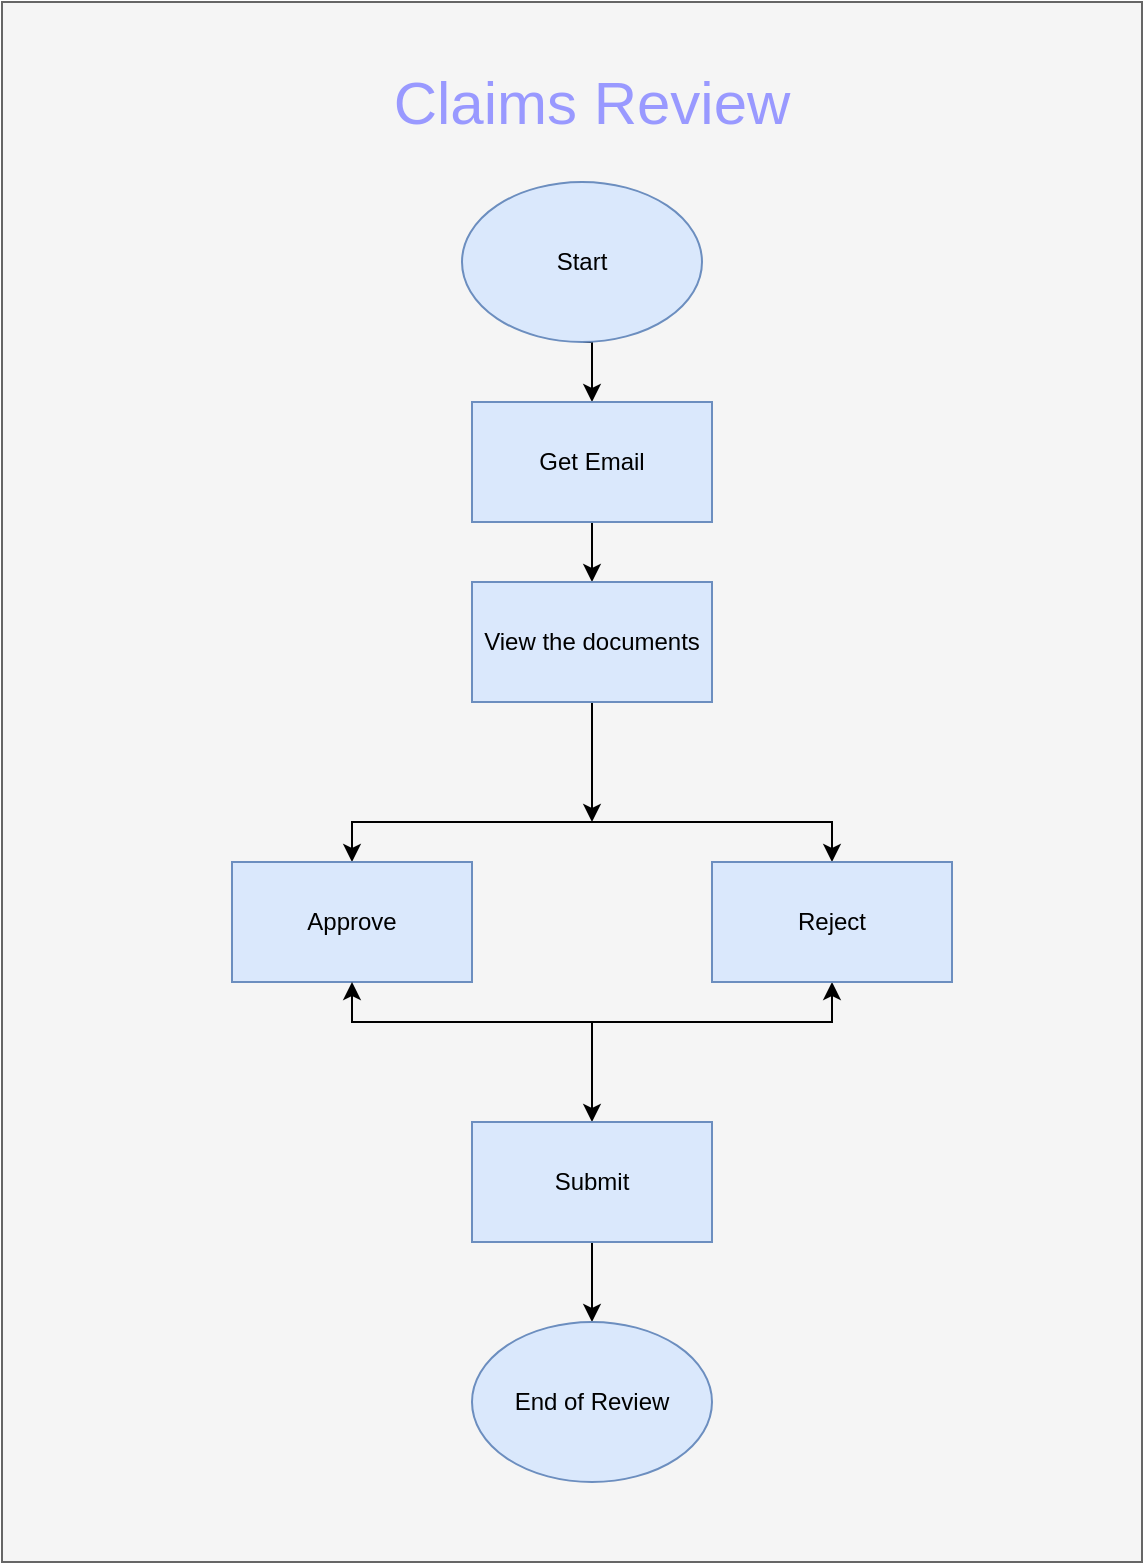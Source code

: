 <mxfile version="14.1.9" type="github">
  <diagram id="-NhVDz2gzaSXTrsh19OQ" name="Page-1">
    <mxGraphModel dx="1422" dy="791" grid="1" gridSize="10" guides="1" tooltips="1" connect="1" arrows="1" fold="1" page="1" pageScale="1" pageWidth="850" pageHeight="1100" math="0" shadow="0">
      <root>
        <mxCell id="0" />
        <mxCell id="1" parent="0" />
        <mxCell id="uj1kAO13NoCNU2pIM3HJ-21" value="" style="rounded=0;whiteSpace=wrap;html=1;fontSize=12;fillColor=#f5f5f5;strokeColor=#666666;fontColor=#333333;" parent="1" vertex="1">
          <mxGeometry x="130" y="30" width="570" height="780" as="geometry" />
        </mxCell>
        <mxCell id="uj1kAO13NoCNU2pIM3HJ-1" value="&lt;font color=&quot;#9999FF&quot;&gt;Claims Review&lt;/font&gt;" style="text;html=1;strokeColor=none;fillColor=none;align=center;verticalAlign=middle;whiteSpace=wrap;rounded=0;fontSize=30;" parent="1" vertex="1">
          <mxGeometry x="285" y="70" width="280" height="20" as="geometry" />
        </mxCell>
        <mxCell id="uj1kAO13NoCNU2pIM3HJ-12" style="edgeStyle=orthogonalEdgeStyle;rounded=0;orthogonalLoop=1;jettySize=auto;html=1;exitX=0.5;exitY=1;exitDx=0;exitDy=0;entryX=0.5;entryY=0;entryDx=0;entryDy=0;fontSize=12;" parent="1" source="uj1kAO13NoCNU2pIM3HJ-2" target="uj1kAO13NoCNU2pIM3HJ-3" edge="1">
          <mxGeometry relative="1" as="geometry" />
        </mxCell>
        <mxCell id="uj1kAO13NoCNU2pIM3HJ-2" value="&lt;font style=&quot;font-size: 12px;&quot;&gt;Start&lt;/font&gt;" style="ellipse;whiteSpace=wrap;html=1;fontSize=12;fillColor=#dae8fc;strokeColor=#6c8ebf;" parent="1" vertex="1">
          <mxGeometry x="360" y="120" width="120" height="80" as="geometry" />
        </mxCell>
        <mxCell id="uj1kAO13NoCNU2pIM3HJ-13" style="edgeStyle=orthogonalEdgeStyle;rounded=0;orthogonalLoop=1;jettySize=auto;html=1;exitX=0.5;exitY=1;exitDx=0;exitDy=0;entryX=0.5;entryY=0;entryDx=0;entryDy=0;fontSize=12;" parent="1" source="uj1kAO13NoCNU2pIM3HJ-3" target="uj1kAO13NoCNU2pIM3HJ-4" edge="1">
          <mxGeometry relative="1" as="geometry" />
        </mxCell>
        <mxCell id="uj1kAO13NoCNU2pIM3HJ-3" value="Get Email" style="rounded=0;whiteSpace=wrap;html=1;fontSize=12;fillColor=#dae8fc;strokeColor=#6c8ebf;" parent="1" vertex="1">
          <mxGeometry x="365" y="230" width="120" height="60" as="geometry" />
        </mxCell>
        <mxCell id="etLuMD9IcF7gcYYeZnzc-4" style="edgeStyle=orthogonalEdgeStyle;rounded=0;orthogonalLoop=1;jettySize=auto;html=1;exitX=0.5;exitY=1;exitDx=0;exitDy=0;" parent="1" source="uj1kAO13NoCNU2pIM3HJ-4" edge="1">
          <mxGeometry relative="1" as="geometry">
            <mxPoint x="425" y="440" as="targetPoint" />
          </mxGeometry>
        </mxCell>
        <mxCell id="uj1kAO13NoCNU2pIM3HJ-4" value="View the documents" style="rounded=0;whiteSpace=wrap;html=1;fontSize=12;fillColor=#dae8fc;strokeColor=#6c8ebf;" parent="1" vertex="1">
          <mxGeometry x="365" y="320" width="120" height="60" as="geometry" />
        </mxCell>
        <mxCell id="etLuMD9IcF7gcYYeZnzc-3" style="edgeStyle=orthogonalEdgeStyle;rounded=0;orthogonalLoop=1;jettySize=auto;html=1;exitX=0.5;exitY=0;exitDx=0;exitDy=0;entryX=0.5;entryY=0;entryDx=0;entryDy=0;startArrow=classic;startFill=1;" parent="1" source="uj1kAO13NoCNU2pIM3HJ-5" target="etLuMD9IcF7gcYYeZnzc-1" edge="1">
          <mxGeometry relative="1" as="geometry" />
        </mxCell>
        <mxCell id="uj1kAO13NoCNU2pIM3HJ-5" value="Approve" style="rounded=0;whiteSpace=wrap;html=1;fontSize=12;fillColor=#dae8fc;strokeColor=#6c8ebf;" parent="1" vertex="1">
          <mxGeometry x="245" y="460" width="120" height="60" as="geometry" />
        </mxCell>
        <mxCell id="etLuMD9IcF7gcYYeZnzc-8" style="edgeStyle=orthogonalEdgeStyle;rounded=0;orthogonalLoop=1;jettySize=auto;html=1;exitX=0.5;exitY=0;exitDx=0;exitDy=0;startArrow=classic;startFill=1;endArrow=none;endFill=0;" parent="1" source="uj1kAO13NoCNU2pIM3HJ-6" edge="1">
          <mxGeometry relative="1" as="geometry">
            <mxPoint x="425" y="540" as="targetPoint" />
          </mxGeometry>
        </mxCell>
        <mxCell id="etLuMD9IcF7gcYYeZnzc-9" style="edgeStyle=orthogonalEdgeStyle;rounded=0;orthogonalLoop=1;jettySize=auto;html=1;exitX=0.5;exitY=1;exitDx=0;exitDy=0;startArrow=none;startFill=0;endArrow=classic;endFill=1;" parent="1" source="uj1kAO13NoCNU2pIM3HJ-6" target="uj1kAO13NoCNU2pIM3HJ-11" edge="1">
          <mxGeometry relative="1" as="geometry" />
        </mxCell>
        <mxCell id="uj1kAO13NoCNU2pIM3HJ-6" value="Submit" style="rounded=0;whiteSpace=wrap;html=1;fontSize=12;fillColor=#dae8fc;strokeColor=#6c8ebf;" parent="1" vertex="1">
          <mxGeometry x="365" y="590" width="120" height="60" as="geometry" />
        </mxCell>
        <mxCell id="uj1kAO13NoCNU2pIM3HJ-11" value="End of Review" style="ellipse;whiteSpace=wrap;html=1;fontSize=12;fillColor=#dae8fc;strokeColor=#6c8ebf;" parent="1" vertex="1">
          <mxGeometry x="365" y="690" width="120" height="80" as="geometry" />
        </mxCell>
        <mxCell id="etLuMD9IcF7gcYYeZnzc-7" style="edgeStyle=orthogonalEdgeStyle;rounded=0;orthogonalLoop=1;jettySize=auto;html=1;exitX=0.5;exitY=1;exitDx=0;exitDy=0;entryX=0.5;entryY=1;entryDx=0;entryDy=0;startArrow=classic;startFill=1;" parent="1" source="etLuMD9IcF7gcYYeZnzc-1" target="uj1kAO13NoCNU2pIM3HJ-5" edge="1">
          <mxGeometry relative="1" as="geometry">
            <Array as="points">
              <mxPoint x="545" y="540" />
              <mxPoint x="305" y="540" />
            </Array>
          </mxGeometry>
        </mxCell>
        <mxCell id="etLuMD9IcF7gcYYeZnzc-1" value="Reject" style="rounded=0;whiteSpace=wrap;html=1;fontSize=12;fillColor=#dae8fc;strokeColor=#6c8ebf;" parent="1" vertex="1">
          <mxGeometry x="485" y="460" width="120" height="60" as="geometry" />
        </mxCell>
      </root>
    </mxGraphModel>
  </diagram>
</mxfile>
